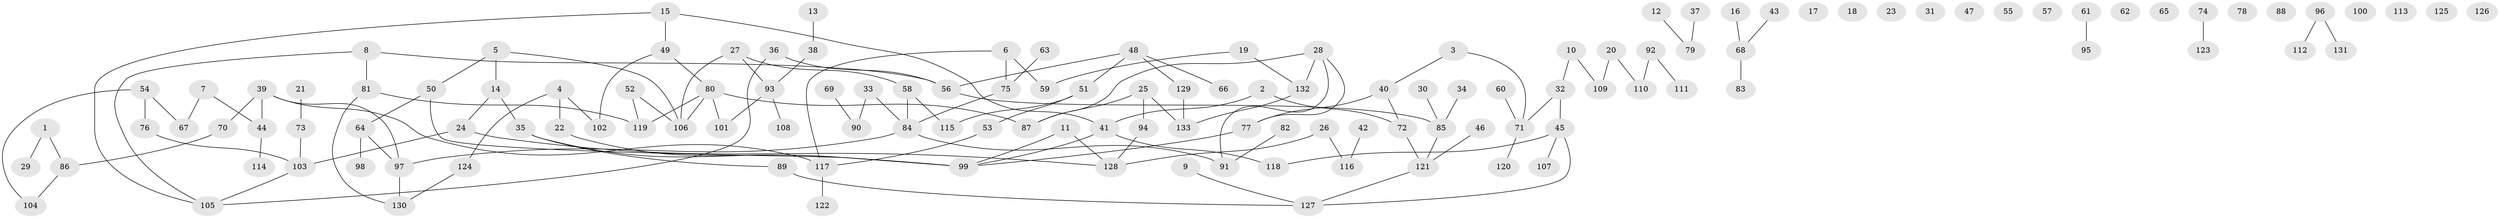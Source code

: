// Generated by graph-tools (version 1.1) at 2025/39/03/09/25 04:39:38]
// undirected, 133 vertices, 140 edges
graph export_dot {
graph [start="1"]
  node [color=gray90,style=filled];
  1;
  2;
  3;
  4;
  5;
  6;
  7;
  8;
  9;
  10;
  11;
  12;
  13;
  14;
  15;
  16;
  17;
  18;
  19;
  20;
  21;
  22;
  23;
  24;
  25;
  26;
  27;
  28;
  29;
  30;
  31;
  32;
  33;
  34;
  35;
  36;
  37;
  38;
  39;
  40;
  41;
  42;
  43;
  44;
  45;
  46;
  47;
  48;
  49;
  50;
  51;
  52;
  53;
  54;
  55;
  56;
  57;
  58;
  59;
  60;
  61;
  62;
  63;
  64;
  65;
  66;
  67;
  68;
  69;
  70;
  71;
  72;
  73;
  74;
  75;
  76;
  77;
  78;
  79;
  80;
  81;
  82;
  83;
  84;
  85;
  86;
  87;
  88;
  89;
  90;
  91;
  92;
  93;
  94;
  95;
  96;
  97;
  98;
  99;
  100;
  101;
  102;
  103;
  104;
  105;
  106;
  107;
  108;
  109;
  110;
  111;
  112;
  113;
  114;
  115;
  116;
  117;
  118;
  119;
  120;
  121;
  122;
  123;
  124;
  125;
  126;
  127;
  128;
  129;
  130;
  131;
  132;
  133;
  1 -- 29;
  1 -- 86;
  2 -- 41;
  2 -- 72;
  3 -- 40;
  3 -- 71;
  4 -- 22;
  4 -- 102;
  4 -- 124;
  5 -- 14;
  5 -- 50;
  5 -- 106;
  6 -- 59;
  6 -- 75;
  6 -- 117;
  7 -- 44;
  7 -- 67;
  8 -- 56;
  8 -- 81;
  8 -- 105;
  9 -- 127;
  10 -- 32;
  10 -- 109;
  11 -- 99;
  11 -- 128;
  12 -- 79;
  13 -- 38;
  14 -- 24;
  14 -- 35;
  15 -- 41;
  15 -- 49;
  15 -- 105;
  16 -- 68;
  19 -- 59;
  19 -- 132;
  20 -- 109;
  20 -- 110;
  21 -- 73;
  22 -- 99;
  24 -- 103;
  24 -- 128;
  25 -- 87;
  25 -- 94;
  25 -- 133;
  26 -- 116;
  26 -- 128;
  27 -- 58;
  27 -- 93;
  27 -- 106;
  28 -- 77;
  28 -- 87;
  28 -- 91;
  28 -- 132;
  30 -- 85;
  32 -- 45;
  32 -- 71;
  33 -- 84;
  33 -- 90;
  34 -- 85;
  35 -- 89;
  35 -- 99;
  36 -- 56;
  36 -- 105;
  37 -- 79;
  38 -- 93;
  39 -- 44;
  39 -- 70;
  39 -- 97;
  39 -- 117;
  40 -- 72;
  40 -- 77;
  41 -- 99;
  41 -- 118;
  42 -- 116;
  43 -- 68;
  44 -- 114;
  45 -- 107;
  45 -- 118;
  45 -- 127;
  46 -- 121;
  48 -- 51;
  48 -- 56;
  48 -- 66;
  48 -- 129;
  49 -- 80;
  49 -- 102;
  50 -- 64;
  50 -- 99;
  51 -- 53;
  51 -- 115;
  52 -- 106;
  52 -- 119;
  53 -- 117;
  54 -- 67;
  54 -- 76;
  54 -- 104;
  56 -- 85;
  58 -- 84;
  58 -- 115;
  60 -- 71;
  61 -- 95;
  63 -- 75;
  64 -- 97;
  64 -- 98;
  68 -- 83;
  69 -- 90;
  70 -- 86;
  71 -- 120;
  72 -- 121;
  73 -- 103;
  74 -- 123;
  75 -- 84;
  76 -- 103;
  77 -- 99;
  80 -- 87;
  80 -- 101;
  80 -- 106;
  80 -- 119;
  81 -- 119;
  81 -- 130;
  82 -- 91;
  84 -- 91;
  84 -- 97;
  85 -- 121;
  86 -- 104;
  89 -- 127;
  92 -- 110;
  92 -- 111;
  93 -- 101;
  93 -- 108;
  94 -- 128;
  96 -- 112;
  96 -- 131;
  97 -- 130;
  103 -- 105;
  117 -- 122;
  121 -- 127;
  124 -- 130;
  129 -- 133;
  132 -- 133;
}
